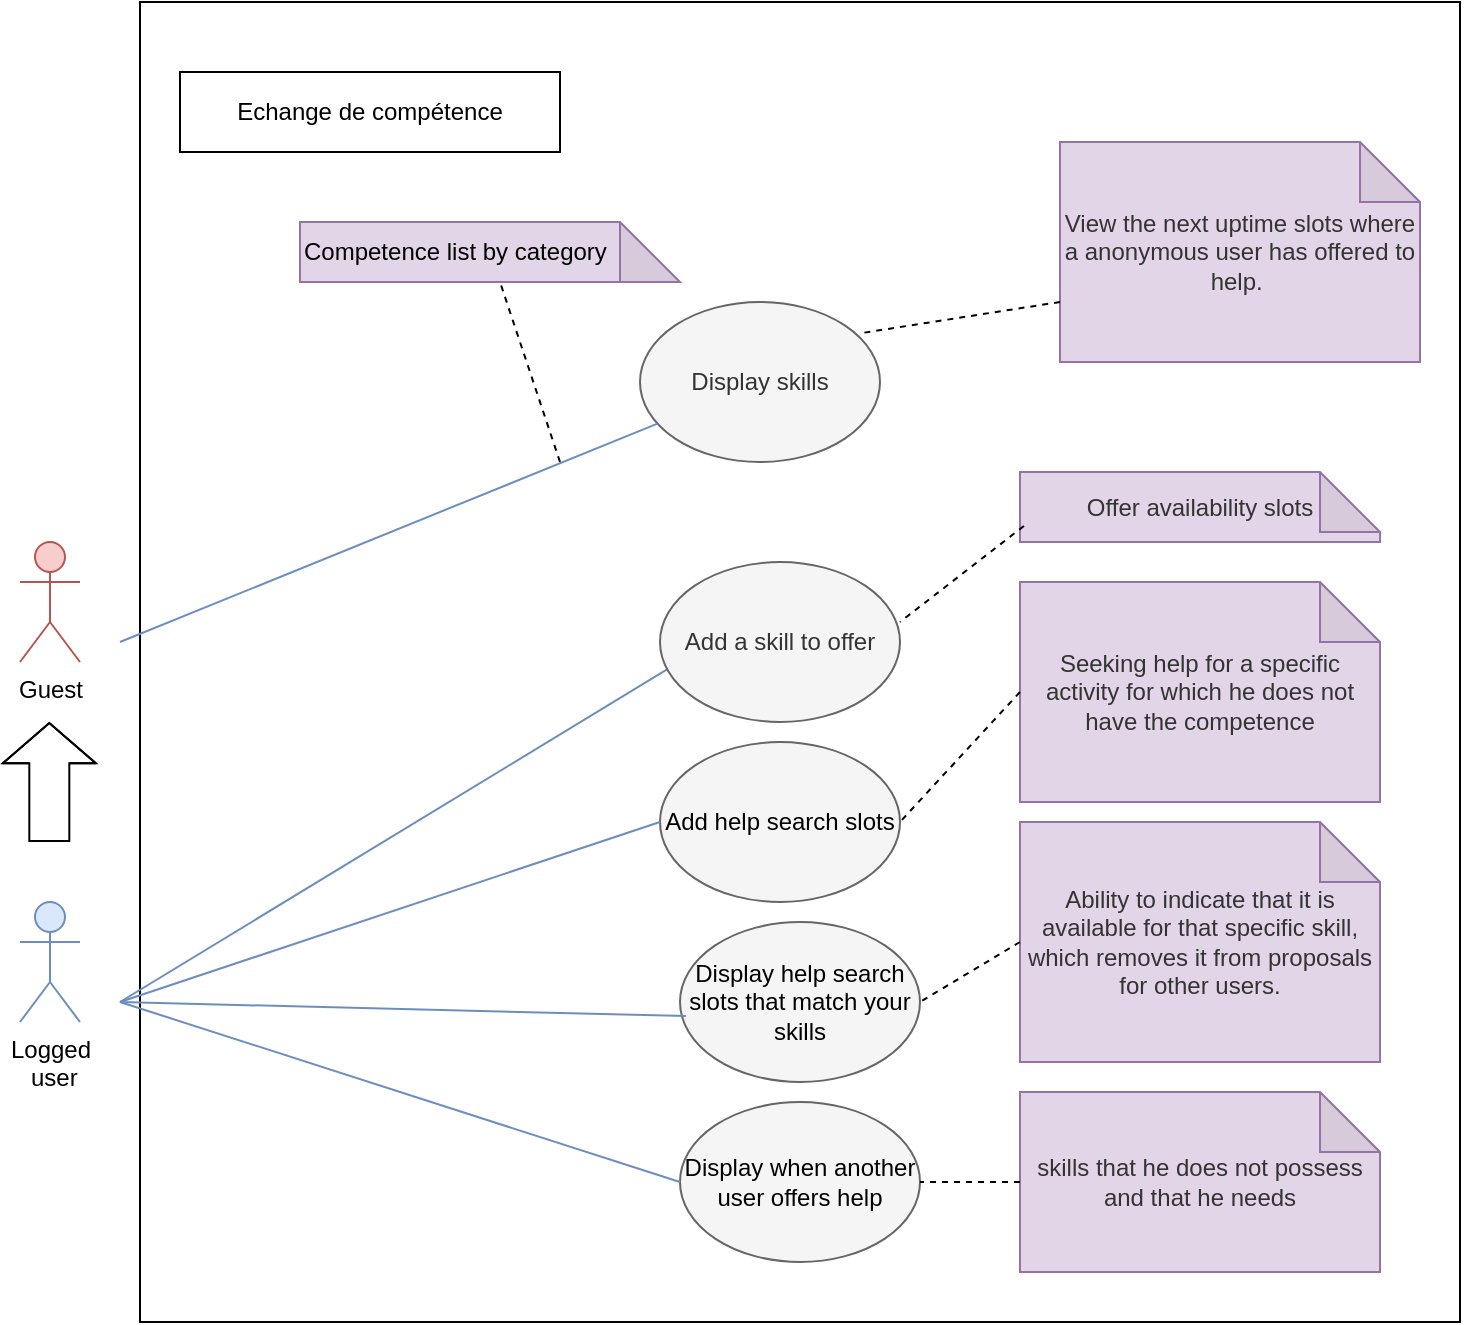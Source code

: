 <mxfile version="24.7.15">
  <diagram name="Page-1" id="abaU5teWBHSIh3knwFKt">
    <mxGraphModel dx="1666" dy="1960" grid="1" gridSize="10" guides="1" tooltips="1" connect="1" arrows="1" fold="1" page="1" pageScale="1" pageWidth="827" pageHeight="1169" math="0" shadow="0">
      <root>
        <mxCell id="0" />
        <mxCell id="1" parent="0" />
        <mxCell id="ytxkbaWUz_GBkNSJb9Mm-1" value="" style="whiteSpace=wrap;html=1;aspect=fixed;horizontal=1;movable=1;resizable=1;rotatable=1;deletable=1;editable=1;locked=0;connectable=1;" parent="1" vertex="1">
          <mxGeometry x="70" y="-250" width="660" height="660" as="geometry" />
        </mxCell>
        <mxCell id="ytxkbaWUz_GBkNSJb9Mm-2" value="Echange de compétence" style="rounded=0;whiteSpace=wrap;html=1;" parent="1" vertex="1">
          <mxGeometry x="90" y="-215" width="190" height="40" as="geometry" />
        </mxCell>
        <mxCell id="ytxkbaWUz_GBkNSJb9Mm-3" value="Guest" style="shape=umlActor;verticalLabelPosition=bottom;verticalAlign=top;html=1;outlineConnect=0;fillColor=#f8cecc;strokeColor=#b85450;" parent="1" vertex="1">
          <mxGeometry x="10" y="20" width="30" height="60" as="geometry" />
        </mxCell>
        <mxCell id="ytxkbaWUz_GBkNSJb9Mm-4" value="Logged&lt;div&gt;&amp;nbsp;user&lt;/div&gt;" style="shape=umlActor;verticalLabelPosition=bottom;verticalAlign=top;html=1;outlineConnect=0;fillColor=#dae8fc;strokeColor=#6c8ebf;align=center;" parent="1" vertex="1">
          <mxGeometry x="10" y="200" width="30" height="60" as="geometry" />
        </mxCell>
        <mxCell id="ytxkbaWUz_GBkNSJb9Mm-7" value="Display skills" style="ellipse;whiteSpace=wrap;html=1;fillColor=#f5f5f5;strokeColor=#666666;fontColor=#333333;" parent="1" vertex="1">
          <mxGeometry x="320" y="-100" width="120" height="80" as="geometry" />
        </mxCell>
        <mxCell id="tsSxHWKioVlDDUs3cD3j-3" value="Competence list by category" style="shape=note;whiteSpace=wrap;html=1;backgroundOutline=1;darkOpacity=0.05;fillColor=#e1d5e7;strokeColor=#9673a6;align=left;" parent="1" vertex="1">
          <mxGeometry x="150" y="-140" width="190" height="30" as="geometry" />
        </mxCell>
        <mxCell id="tsSxHWKioVlDDUs3cD3j-4" value="" style="endArrow=none;dashed=1;html=1;rounded=0;" parent="1" target="tsSxHWKioVlDDUs3cD3j-3" edge="1">
          <mxGeometry width="50" height="50" relative="1" as="geometry">
            <mxPoint x="280" y="-20" as="sourcePoint" />
            <mxPoint x="400" y="350" as="targetPoint" />
          </mxGeometry>
        </mxCell>
        <mxCell id="Ld1TQwFkPDW0DGkK1mxV-3" value="" style="endArrow=none;html=1;rounded=0;fillColor=#dae8fc;strokeColor=#6c8ebf;entryX=0.055;entryY=0.648;entryDx=0;entryDy=0;entryPerimeter=0;" parent="1" target="05VhmLb0qaqE-Dodosl0-6" edge="1">
          <mxGeometry width="50" height="50" relative="1" as="geometry">
            <mxPoint x="60" y="250" as="sourcePoint" />
            <mxPoint x="190" y="230" as="targetPoint" />
          </mxGeometry>
        </mxCell>
        <mxCell id="Ld1TQwFkPDW0DGkK1mxV-9" value="&lt;font color=&quot;#333333&quot;&gt;View the next uptime slots where a anonymous user has offered to help.&amp;nbsp;&lt;/font&gt;" style="shape=note;whiteSpace=wrap;html=1;backgroundOutline=1;darkOpacity=0.05;fillColor=#e1d5e7;strokeColor=#9673a6;" parent="1" vertex="1">
          <mxGeometry x="530" y="-180" width="180" height="110" as="geometry" />
        </mxCell>
        <mxCell id="Ld1TQwFkPDW0DGkK1mxV-10" value="" style="endArrow=none;dashed=1;html=1;rounded=0;entryX=0.928;entryY=0.193;entryDx=0;entryDy=0;entryPerimeter=0;" parent="1" target="ytxkbaWUz_GBkNSJb9Mm-7" edge="1">
          <mxGeometry width="50" height="50" relative="1" as="geometry">
            <mxPoint x="530" y="-100" as="sourcePoint" />
            <mxPoint x="472.5" y="-107" as="targetPoint" />
            <Array as="points" />
          </mxGeometry>
        </mxCell>
        <mxCell id="Ld1TQwFkPDW0DGkK1mxV-12" value="" style="endArrow=none;html=1;rounded=0;fillColor=#dae8fc;strokeColor=#6c8ebf;" parent="1" target="ytxkbaWUz_GBkNSJb9Mm-7" edge="1">
          <mxGeometry width="50" height="50" relative="1" as="geometry">
            <mxPoint x="60" y="70" as="sourcePoint" />
            <mxPoint x="508" y="116" as="targetPoint" />
          </mxGeometry>
        </mxCell>
        <mxCell id="05VhmLb0qaqE-Dodosl0-1" value="" style="shape=flexArrow;endArrow=classic;html=1;rounded=0;endWidth=25.517;endSize=6.379;width=20;" edge="1" parent="1">
          <mxGeometry width="50" height="50" relative="1" as="geometry">
            <mxPoint x="24.66" y="170" as="sourcePoint" />
            <mxPoint x="24.66" y="110" as="targetPoint" />
            <Array as="points">
              <mxPoint x="24.66" y="140" />
            </Array>
          </mxGeometry>
        </mxCell>
        <mxCell id="05VhmLb0qaqE-Dodosl0-6" value="Add a skill to offer" style="ellipse;whiteSpace=wrap;html=1;fillColor=#f5f5f5;strokeColor=#666666;fontColor=#333333;" vertex="1" parent="1">
          <mxGeometry x="330" y="30" width="120" height="80" as="geometry" />
        </mxCell>
        <mxCell id="05VhmLb0qaqE-Dodosl0-9" value="&lt;font color=&quot;#333333&quot;&gt;Offer availability slots&lt;/font&gt;" style="shape=note;whiteSpace=wrap;html=1;backgroundOutline=1;darkOpacity=0.05;fillColor=#e1d5e7;strokeColor=#9673a6;" vertex="1" parent="1">
          <mxGeometry x="510" y="-15" width="180" height="35" as="geometry" />
        </mxCell>
        <mxCell id="05VhmLb0qaqE-Dodosl0-10" value="" style="endArrow=none;dashed=1;html=1;rounded=0;entryX=0.928;entryY=0.193;entryDx=0;entryDy=0;entryPerimeter=0;exitX=0.011;exitY=0.771;exitDx=0;exitDy=0;exitPerimeter=0;" edge="1" parent="1" source="05VhmLb0qaqE-Dodosl0-9">
          <mxGeometry width="50" height="50" relative="1" as="geometry">
            <mxPoint x="549" y="45" as="sourcePoint" />
            <mxPoint x="450" y="60" as="targetPoint" />
            <Array as="points" />
          </mxGeometry>
        </mxCell>
        <mxCell id="05VhmLb0qaqE-Dodosl0-12" value="&lt;span style=&quot;color: rgb(0, 0, 0);&quot;&gt;Add help search slots&lt;/span&gt;" style="ellipse;whiteSpace=wrap;html=1;fillColor=#f5f5f5;strokeColor=#666666;fontColor=#333333;" vertex="1" parent="1">
          <mxGeometry x="330" y="120" width="120" height="80" as="geometry" />
        </mxCell>
        <mxCell id="05VhmLb0qaqE-Dodosl0-13" value="" style="endArrow=none;html=1;rounded=0;fillColor=#dae8fc;strokeColor=#6c8ebf;entryX=0;entryY=0.5;entryDx=0;entryDy=0;" edge="1" parent="1" target="05VhmLb0qaqE-Dodosl0-12">
          <mxGeometry width="50" height="50" relative="1" as="geometry">
            <mxPoint x="60" y="250" as="sourcePoint" />
            <mxPoint x="347" y="92" as="targetPoint" />
          </mxGeometry>
        </mxCell>
        <mxCell id="05VhmLb0qaqE-Dodosl0-14" value="&lt;font color=&quot;#000000&quot;&gt;Display help search slots that match your skills&lt;/font&gt;" style="ellipse;whiteSpace=wrap;html=1;fillColor=#f5f5f5;strokeColor=#666666;fontColor=#333333;" vertex="1" parent="1">
          <mxGeometry x="340" y="210" width="120" height="80" as="geometry" />
        </mxCell>
        <mxCell id="05VhmLb0qaqE-Dodosl0-15" value="" style="endArrow=none;html=1;rounded=0;fillColor=#dae8fc;strokeColor=#6c8ebf;entryX=0.025;entryY=0.588;entryDx=0;entryDy=0;entryPerimeter=0;" edge="1" parent="1" target="05VhmLb0qaqE-Dodosl0-14">
          <mxGeometry width="50" height="50" relative="1" as="geometry">
            <mxPoint x="60" y="250" as="sourcePoint" />
            <mxPoint x="340" y="170" as="targetPoint" />
          </mxGeometry>
        </mxCell>
        <mxCell id="05VhmLb0qaqE-Dodosl0-16" value="&lt;font color=&quot;#000000&quot;&gt;Display when another user offers help&lt;/font&gt;" style="ellipse;whiteSpace=wrap;html=1;fillColor=#f5f5f5;strokeColor=#666666;fontColor=#333333;" vertex="1" parent="1">
          <mxGeometry x="340" y="300" width="120" height="80" as="geometry" />
        </mxCell>
        <mxCell id="05VhmLb0qaqE-Dodosl0-17" value="" style="endArrow=none;html=1;rounded=0;fillColor=#dae8fc;strokeColor=#6c8ebf;entryX=0;entryY=0.5;entryDx=0;entryDy=0;" edge="1" parent="1" target="05VhmLb0qaqE-Dodosl0-16">
          <mxGeometry width="50" height="50" relative="1" as="geometry">
            <mxPoint x="60" y="250" as="sourcePoint" />
            <mxPoint x="353" y="267" as="targetPoint" />
          </mxGeometry>
        </mxCell>
        <mxCell id="05VhmLb0qaqE-Dodosl0-18" value="&lt;font color=&quot;#333333&quot;&gt;Seeking help for a specific activity for which he does not have the competence&lt;/font&gt;" style="shape=note;whiteSpace=wrap;html=1;backgroundOutline=1;darkOpacity=0.05;fillColor=#e1d5e7;strokeColor=#9673a6;" vertex="1" parent="1">
          <mxGeometry x="510" y="40" width="180" height="110" as="geometry" />
        </mxCell>
        <mxCell id="05VhmLb0qaqE-Dodosl0-19" value="" style="endArrow=none;dashed=1;html=1;rounded=0;entryX=1;entryY=0.5;entryDx=0;entryDy=0;exitX=0;exitY=0.5;exitDx=0;exitDy=0;exitPerimeter=0;" edge="1" parent="1" source="05VhmLb0qaqE-Dodosl0-18" target="05VhmLb0qaqE-Dodosl0-12">
          <mxGeometry width="50" height="50" relative="1" as="geometry">
            <mxPoint x="512" y="47" as="sourcePoint" />
            <mxPoint x="460" y="70" as="targetPoint" />
            <Array as="points" />
          </mxGeometry>
        </mxCell>
        <mxCell id="05VhmLb0qaqE-Dodosl0-20" value="&lt;font color=&quot;#333333&quot;&gt;skills that he does not possess and that he needs&lt;/font&gt;" style="shape=note;whiteSpace=wrap;html=1;backgroundOutline=1;darkOpacity=0.05;fillColor=#e1d5e7;strokeColor=#9673a6;" vertex="1" parent="1">
          <mxGeometry x="510" y="295" width="180" height="90" as="geometry" />
        </mxCell>
        <mxCell id="05VhmLb0qaqE-Dodosl0-21" value="" style="endArrow=none;dashed=1;html=1;rounded=0;entryX=1;entryY=0.5;entryDx=0;entryDy=0;exitX=0;exitY=0.5;exitDx=0;exitDy=0;exitPerimeter=0;" edge="1" parent="1" source="05VhmLb0qaqE-Dodosl0-20" target="05VhmLb0qaqE-Dodosl0-16">
          <mxGeometry width="50" height="50" relative="1" as="geometry">
            <mxPoint x="520" y="145" as="sourcePoint" />
            <mxPoint x="460" y="170" as="targetPoint" />
            <Array as="points" />
          </mxGeometry>
        </mxCell>
        <mxCell id="05VhmLb0qaqE-Dodosl0-22" value="&lt;font color=&quot;#333333&quot;&gt;Ability to indicate that it is available for that specific skill, which removes it from proposals for other users.&lt;/font&gt;" style="shape=note;whiteSpace=wrap;html=1;backgroundOutline=1;darkOpacity=0.05;fillColor=#e1d5e7;strokeColor=#9673a6;" vertex="1" parent="1">
          <mxGeometry x="510" y="160" width="180" height="120" as="geometry" />
        </mxCell>
        <mxCell id="05VhmLb0qaqE-Dodosl0-23" value="" style="endArrow=none;dashed=1;html=1;rounded=0;entryX=1;entryY=0.5;entryDx=0;entryDy=0;exitX=0;exitY=0.5;exitDx=0;exitDy=0;exitPerimeter=0;" edge="1" parent="1" source="05VhmLb0qaqE-Dodosl0-22" target="05VhmLb0qaqE-Dodosl0-14">
          <mxGeometry width="50" height="50" relative="1" as="geometry">
            <mxPoint x="520" y="105" as="sourcePoint" />
            <mxPoint x="460" y="170" as="targetPoint" />
            <Array as="points" />
          </mxGeometry>
        </mxCell>
      </root>
    </mxGraphModel>
  </diagram>
</mxfile>
